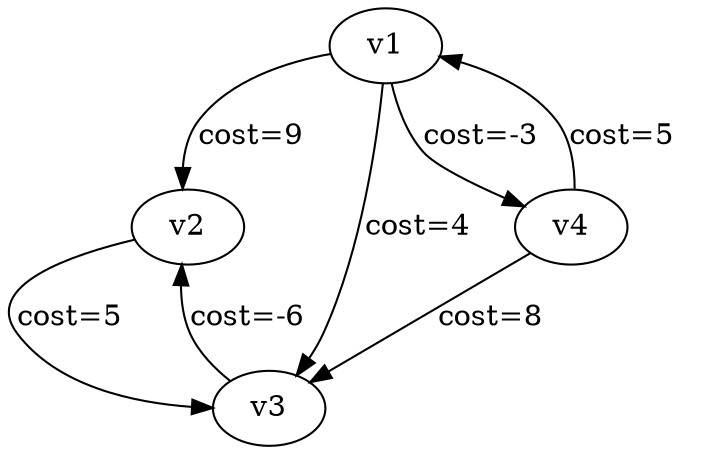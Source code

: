 digraph graph_07
{
v1
v2
v3
v4
v1 -> v2 [label="cost=9  "]
v1 -> v3 [label="cost=4  "]
v1 -> v4 [label="cost=-3  "]
v2 -> v3 [label="cost=5  "]
v3 -> v2 [label="cost=-6  "]
v4 -> v1 [label="cost=5  "]
v4 -> v3 [label="cost=8  "]
}
